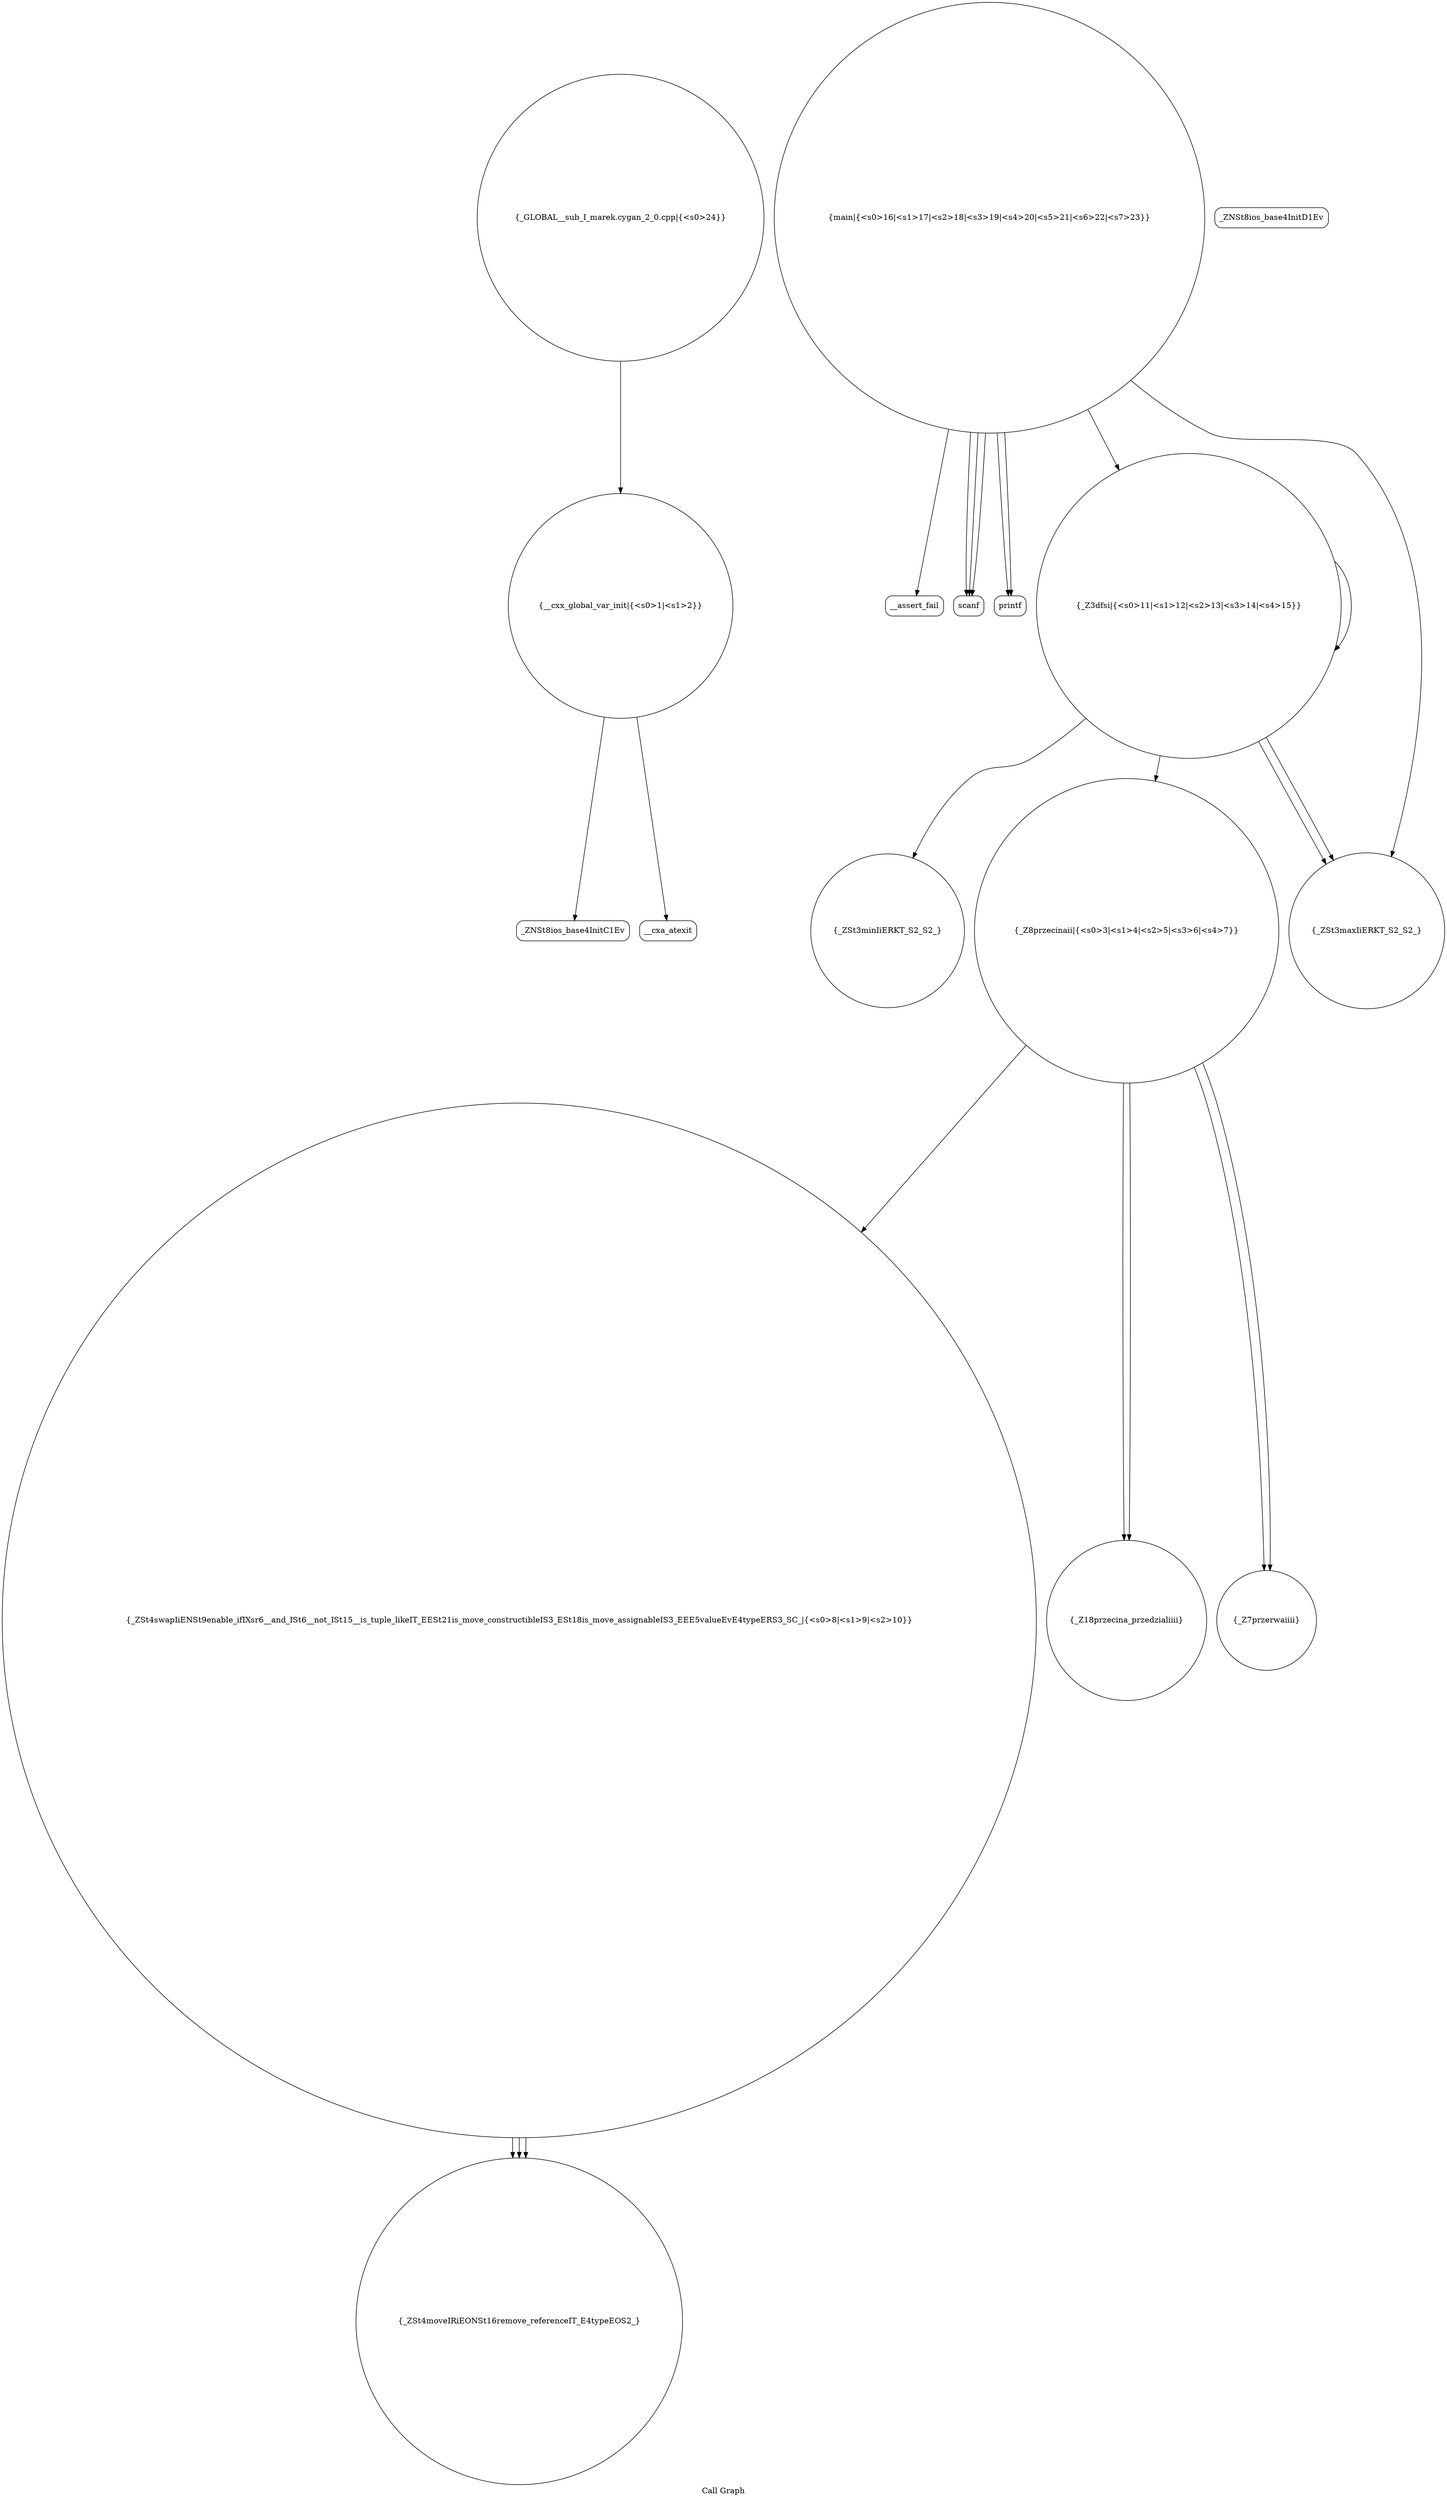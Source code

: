 digraph "Call Graph" {
	label="Call Graph";

	Node0x563c037c36e0 [shape=record,shape=circle,label="{__cxx_global_var_init|{<s0>1|<s1>2}}"];
	Node0x563c037c36e0:s0 -> Node0x563c037c3b70[color=black];
	Node0x563c037c36e0:s1 -> Node0x563c037c3c70[color=black];
	Node0x563c037c3e70 [shape=record,shape=circle,label="{_ZSt4swapIiENSt9enable_ifIXsr6__and_ISt6__not_ISt15__is_tuple_likeIT_EESt21is_move_constructibleIS3_ESt18is_move_assignableIS3_EEE5valueEvE4typeERS3_SC_|{<s0>8|<s1>9|<s2>10}}"];
	Node0x563c037c3e70:s0 -> Node0x563c037c4270[color=black];
	Node0x563c037c3e70:s1 -> Node0x563c037c4270[color=black];
	Node0x563c037c3e70:s2 -> Node0x563c037c4270[color=black];
	Node0x563c037c41f0 [shape=record,shape=Mrecord,label="{__assert_fail}"];
	Node0x563c037c3bf0 [shape=record,shape=Mrecord,label="{_ZNSt8ios_base4InitD1Ev}"];
	Node0x563c037c3f70 [shape=record,shape=circle,label="{_ZSt3minIiERKT_S2_S2_}"];
	Node0x563c037c42f0 [shape=record,shape=circle,label="{_GLOBAL__sub_I_marek.cygan_2_0.cpp|{<s0>24}}"];
	Node0x563c037c42f0:s0 -> Node0x563c037c36e0[color=black];
	Node0x563c037c3cf0 [shape=record,shape=circle,label="{_Z18przecina_przedzialiiii}"];
	Node0x563c037c4070 [shape=record,shape=circle,label="{main|{<s0>16|<s1>17|<s2>18|<s3>19|<s4>20|<s5>21|<s6>22|<s7>23}}"];
	Node0x563c037c4070:s0 -> Node0x563c037c40f0[color=black];
	Node0x563c037c4070:s1 -> Node0x563c037c4170[color=black];
	Node0x563c037c4070:s2 -> Node0x563c037c40f0[color=black];
	Node0x563c037c4070:s3 -> Node0x563c037c41f0[color=black];
	Node0x563c037c4070:s4 -> Node0x563c037c40f0[color=black];
	Node0x563c037c4070:s5 -> Node0x563c037c3ef0[color=black];
	Node0x563c037c4070:s6 -> Node0x563c037c3ff0[color=black];
	Node0x563c037c4070:s7 -> Node0x563c037c4170[color=black];
	Node0x563c037c3df0 [shape=record,shape=circle,label="{_Z8przecinaii|{<s0>3|<s1>4|<s2>5|<s3>6|<s4>7}}"];
	Node0x563c037c3df0:s0 -> Node0x563c037c3cf0[color=black];
	Node0x563c037c3df0:s1 -> Node0x563c037c3cf0[color=black];
	Node0x563c037c3df0:s2 -> Node0x563c037c3d70[color=black];
	Node0x563c037c3df0:s3 -> Node0x563c037c3d70[color=black];
	Node0x563c037c3df0:s4 -> Node0x563c037c3e70[color=black];
	Node0x563c037c4170 [shape=record,shape=Mrecord,label="{printf}"];
	Node0x563c037c3b70 [shape=record,shape=Mrecord,label="{_ZNSt8ios_base4InitC1Ev}"];
	Node0x563c037c3ef0 [shape=record,shape=circle,label="{_Z3dfsi|{<s0>11|<s1>12|<s2>13|<s3>14|<s4>15}}"];
	Node0x563c037c3ef0:s0 -> Node0x563c037c3f70[color=black];
	Node0x563c037c3ef0:s1 -> Node0x563c037c3ff0[color=black];
	Node0x563c037c3ef0:s2 -> Node0x563c037c3ff0[color=black];
	Node0x563c037c3ef0:s3 -> Node0x563c037c3df0[color=black];
	Node0x563c037c3ef0:s4 -> Node0x563c037c3ef0[color=black];
	Node0x563c037c4270 [shape=record,shape=circle,label="{_ZSt4moveIRiEONSt16remove_referenceIT_E4typeEOS2_}"];
	Node0x563c037c3c70 [shape=record,shape=Mrecord,label="{__cxa_atexit}"];
	Node0x563c037c3ff0 [shape=record,shape=circle,label="{_ZSt3maxIiERKT_S2_S2_}"];
	Node0x563c037c3d70 [shape=record,shape=circle,label="{_Z7przerwaiiii}"];
	Node0x563c037c40f0 [shape=record,shape=Mrecord,label="{scanf}"];
}
